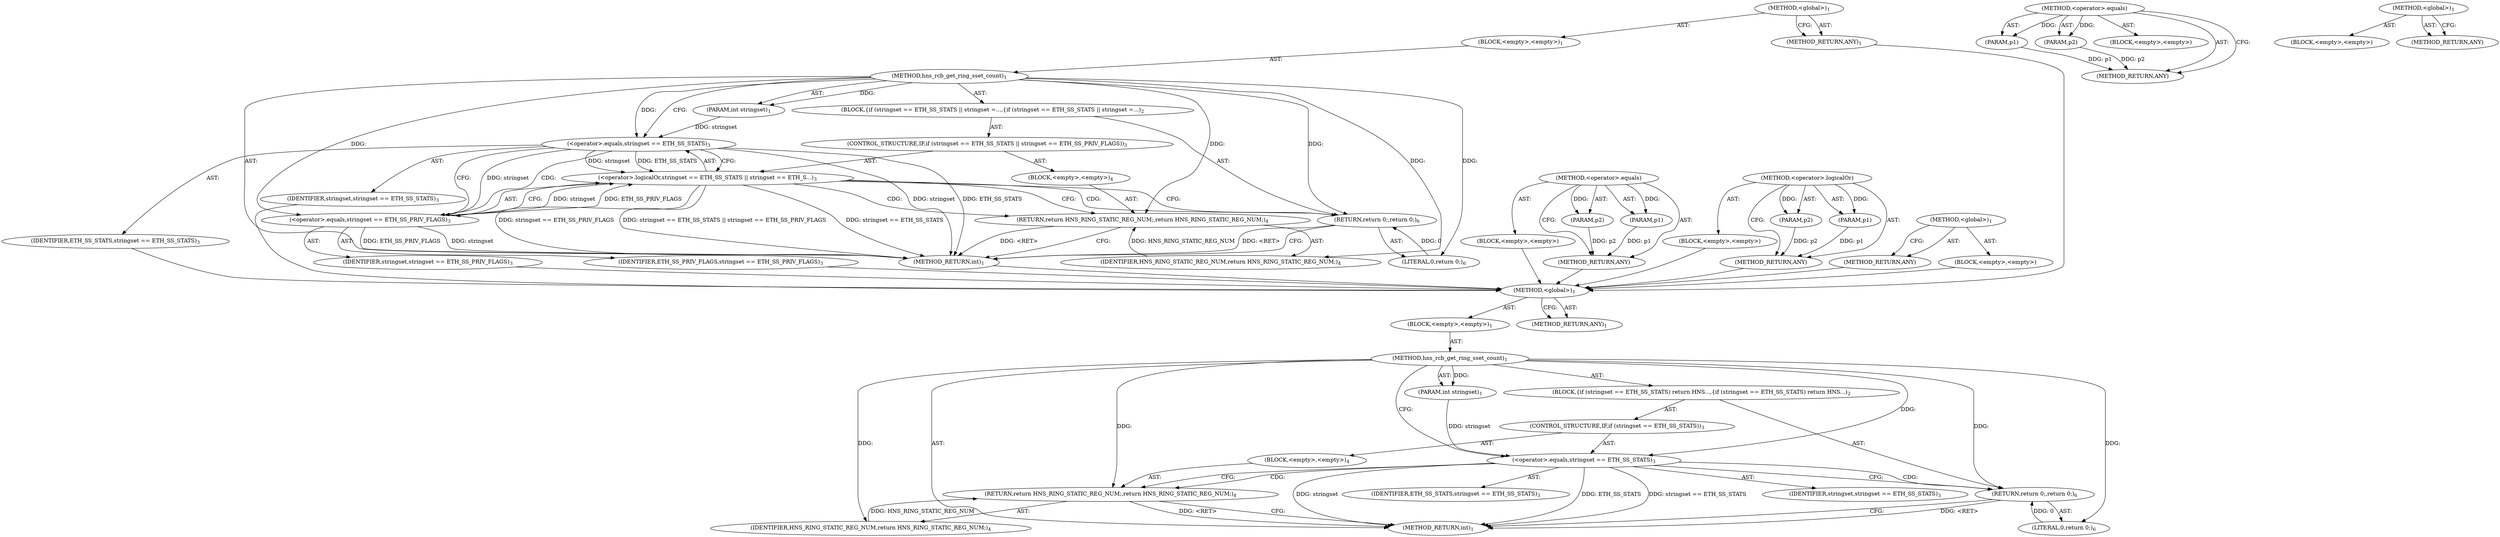 digraph "&lt;global&gt;" {
vulnerable_6 [label=<(METHOD,&lt;global&gt;)<SUB>1</SUB>>];
vulnerable_7 [label=<(BLOCK,&lt;empty&gt;,&lt;empty&gt;)<SUB>1</SUB>>];
vulnerable_8 [label=<(METHOD,hns_rcb_get_ring_sset_count)<SUB>1</SUB>>];
vulnerable_9 [label=<(PARAM,int stringset)<SUB>1</SUB>>];
vulnerable_10 [label=<(BLOCK,{
	if (stringset == ETH_SS_STATS)
 		return HNS...,{
	if (stringset == ETH_SS_STATS)
 		return HNS...)<SUB>2</SUB>>];
vulnerable_11 [label=<(CONTROL_STRUCTURE,IF,if (stringset == ETH_SS_STATS))<SUB>3</SUB>>];
vulnerable_12 [label=<(&lt;operator&gt;.equals,stringset == ETH_SS_STATS)<SUB>3</SUB>>];
vulnerable_13 [label=<(IDENTIFIER,stringset,stringset == ETH_SS_STATS)<SUB>3</SUB>>];
vulnerable_14 [label=<(IDENTIFIER,ETH_SS_STATS,stringset == ETH_SS_STATS)<SUB>3</SUB>>];
vulnerable_15 [label=<(BLOCK,&lt;empty&gt;,&lt;empty&gt;)<SUB>4</SUB>>];
vulnerable_16 [label=<(RETURN,return HNS_RING_STATIC_REG_NUM;,return HNS_RING_STATIC_REG_NUM;)<SUB>4</SUB>>];
vulnerable_17 [label=<(IDENTIFIER,HNS_RING_STATIC_REG_NUM,return HNS_RING_STATIC_REG_NUM;)<SUB>4</SUB>>];
vulnerable_18 [label=<(RETURN,return 0;,return 0;)<SUB>6</SUB>>];
vulnerable_19 [label=<(LITERAL,0,return 0;)<SUB>6</SUB>>];
vulnerable_20 [label=<(METHOD_RETURN,int)<SUB>1</SUB>>];
vulnerable_22 [label=<(METHOD_RETURN,ANY)<SUB>1</SUB>>];
vulnerable_37 [label=<(METHOD,&lt;operator&gt;.equals)>];
vulnerable_38 [label=<(PARAM,p1)>];
vulnerable_39 [label=<(PARAM,p2)>];
vulnerable_40 [label=<(BLOCK,&lt;empty&gt;,&lt;empty&gt;)>];
vulnerable_41 [label=<(METHOD_RETURN,ANY)>];
vulnerable_31 [label=<(METHOD,&lt;global&gt;)<SUB>1</SUB>>];
vulnerable_32 [label=<(BLOCK,&lt;empty&gt;,&lt;empty&gt;)>];
vulnerable_33 [label=<(METHOD_RETURN,ANY)>];
fixed_6 [label=<(METHOD,&lt;global&gt;)<SUB>1</SUB>>];
fixed_7 [label=<(BLOCK,&lt;empty&gt;,&lt;empty&gt;)<SUB>1</SUB>>];
fixed_8 [label=<(METHOD,hns_rcb_get_ring_sset_count)<SUB>1</SUB>>];
fixed_9 [label=<(PARAM,int stringset)<SUB>1</SUB>>];
fixed_10 [label=<(BLOCK,{
	if (stringset == ETH_SS_STATS || stringset =...,{
	if (stringset == ETH_SS_STATS || stringset =...)<SUB>2</SUB>>];
fixed_11 [label=<(CONTROL_STRUCTURE,IF,if (stringset == ETH_SS_STATS || stringset == ETH_SS_PRIV_FLAGS))<SUB>3</SUB>>];
fixed_12 [label=<(&lt;operator&gt;.logicalOr,stringset == ETH_SS_STATS || stringset == ETH_S...)<SUB>3</SUB>>];
fixed_13 [label=<(&lt;operator&gt;.equals,stringset == ETH_SS_STATS)<SUB>3</SUB>>];
fixed_14 [label=<(IDENTIFIER,stringset,stringset == ETH_SS_STATS)<SUB>3</SUB>>];
fixed_15 [label=<(IDENTIFIER,ETH_SS_STATS,stringset == ETH_SS_STATS)<SUB>3</SUB>>];
fixed_16 [label=<(&lt;operator&gt;.equals,stringset == ETH_SS_PRIV_FLAGS)<SUB>3</SUB>>];
fixed_17 [label=<(IDENTIFIER,stringset,stringset == ETH_SS_PRIV_FLAGS)<SUB>3</SUB>>];
fixed_18 [label=<(IDENTIFIER,ETH_SS_PRIV_FLAGS,stringset == ETH_SS_PRIV_FLAGS)<SUB>3</SUB>>];
fixed_19 [label=<(BLOCK,&lt;empty&gt;,&lt;empty&gt;)<SUB>4</SUB>>];
fixed_20 [label=<(RETURN,return HNS_RING_STATIC_REG_NUM;,return HNS_RING_STATIC_REG_NUM;)<SUB>4</SUB>>];
fixed_21 [label=<(IDENTIFIER,HNS_RING_STATIC_REG_NUM,return HNS_RING_STATIC_REG_NUM;)<SUB>4</SUB>>];
fixed_22 [label=<(RETURN,return 0;,return 0;)<SUB>6</SUB>>];
fixed_23 [label=<(LITERAL,0,return 0;)<SUB>6</SUB>>];
fixed_24 [label=<(METHOD_RETURN,int)<SUB>1</SUB>>];
fixed_26 [label=<(METHOD_RETURN,ANY)<SUB>1</SUB>>];
fixed_46 [label=<(METHOD,&lt;operator&gt;.equals)>];
fixed_47 [label=<(PARAM,p1)>];
fixed_48 [label=<(PARAM,p2)>];
fixed_49 [label=<(BLOCK,&lt;empty&gt;,&lt;empty&gt;)>];
fixed_50 [label=<(METHOD_RETURN,ANY)>];
fixed_41 [label=<(METHOD,&lt;operator&gt;.logicalOr)>];
fixed_42 [label=<(PARAM,p1)>];
fixed_43 [label=<(PARAM,p2)>];
fixed_44 [label=<(BLOCK,&lt;empty&gt;,&lt;empty&gt;)>];
fixed_45 [label=<(METHOD_RETURN,ANY)>];
fixed_35 [label=<(METHOD,&lt;global&gt;)<SUB>1</SUB>>];
fixed_36 [label=<(BLOCK,&lt;empty&gt;,&lt;empty&gt;)>];
fixed_37 [label=<(METHOD_RETURN,ANY)>];
vulnerable_6 -> vulnerable_7  [key=0, label="AST: "];
vulnerable_6 -> vulnerable_22  [key=0, label="AST: "];
vulnerable_6 -> vulnerable_22  [key=1, label="CFG: "];
vulnerable_7 -> vulnerable_8  [key=0, label="AST: "];
vulnerable_8 -> vulnerable_9  [key=0, label="AST: "];
vulnerable_8 -> vulnerable_9  [key=1, label="DDG: "];
vulnerable_8 -> vulnerable_10  [key=0, label="AST: "];
vulnerable_8 -> vulnerable_20  [key=0, label="AST: "];
vulnerable_8 -> vulnerable_12  [key=0, label="CFG: "];
vulnerable_8 -> vulnerable_12  [key=1, label="DDG: "];
vulnerable_8 -> vulnerable_18  [key=0, label="DDG: "];
vulnerable_8 -> vulnerable_19  [key=0, label="DDG: "];
vulnerable_8 -> vulnerable_16  [key=0, label="DDG: "];
vulnerable_8 -> vulnerable_17  [key=0, label="DDG: "];
vulnerable_9 -> vulnerable_12  [key=0, label="DDG: stringset"];
vulnerable_10 -> vulnerable_11  [key=0, label="AST: "];
vulnerable_10 -> vulnerable_18  [key=0, label="AST: "];
vulnerable_11 -> vulnerable_12  [key=0, label="AST: "];
vulnerable_11 -> vulnerable_15  [key=0, label="AST: "];
vulnerable_12 -> vulnerable_13  [key=0, label="AST: "];
vulnerable_12 -> vulnerable_14  [key=0, label="AST: "];
vulnerable_12 -> vulnerable_16  [key=0, label="CFG: "];
vulnerable_12 -> vulnerable_16  [key=1, label="CDG: "];
vulnerable_12 -> vulnerable_18  [key=0, label="CFG: "];
vulnerable_12 -> vulnerable_18  [key=1, label="CDG: "];
vulnerable_12 -> vulnerable_20  [key=0, label="DDG: stringset"];
vulnerable_12 -> vulnerable_20  [key=1, label="DDG: stringset == ETH_SS_STATS"];
vulnerable_12 -> vulnerable_20  [key=2, label="DDG: ETH_SS_STATS"];
vulnerable_15 -> vulnerable_16  [key=0, label="AST: "];
vulnerable_16 -> vulnerable_17  [key=0, label="AST: "];
vulnerable_16 -> vulnerable_20  [key=0, label="CFG: "];
vulnerable_16 -> vulnerable_20  [key=1, label="DDG: &lt;RET&gt;"];
vulnerable_17 -> vulnerable_16  [key=0, label="DDG: HNS_RING_STATIC_REG_NUM"];
vulnerable_18 -> vulnerable_19  [key=0, label="AST: "];
vulnerable_18 -> vulnerable_20  [key=0, label="CFG: "];
vulnerable_18 -> vulnerable_20  [key=1, label="DDG: &lt;RET&gt;"];
vulnerable_19 -> vulnerable_18  [key=0, label="DDG: 0"];
vulnerable_37 -> vulnerable_38  [key=0, label="AST: "];
vulnerable_37 -> vulnerable_38  [key=1, label="DDG: "];
vulnerable_37 -> vulnerable_40  [key=0, label="AST: "];
vulnerable_37 -> vulnerable_39  [key=0, label="AST: "];
vulnerable_37 -> vulnerable_39  [key=1, label="DDG: "];
vulnerable_37 -> vulnerable_41  [key=0, label="AST: "];
vulnerable_37 -> vulnerable_41  [key=1, label="CFG: "];
vulnerable_38 -> vulnerable_41  [key=0, label="DDG: p1"];
vulnerable_39 -> vulnerable_41  [key=0, label="DDG: p2"];
vulnerable_31 -> vulnerable_32  [key=0, label="AST: "];
vulnerable_31 -> vulnerable_33  [key=0, label="AST: "];
vulnerable_31 -> vulnerable_33  [key=1, label="CFG: "];
fixed_6 -> fixed_7  [key=0, label="AST: "];
fixed_6 -> fixed_26  [key=0, label="AST: "];
fixed_6 -> fixed_26  [key=1, label="CFG: "];
fixed_7 -> fixed_8  [key=0, label="AST: "];
fixed_8 -> fixed_9  [key=0, label="AST: "];
fixed_8 -> fixed_9  [key=1, label="DDG: "];
fixed_8 -> fixed_10  [key=0, label="AST: "];
fixed_8 -> fixed_24  [key=0, label="AST: "];
fixed_8 -> fixed_13  [key=0, label="CFG: "];
fixed_8 -> fixed_13  [key=1, label="DDG: "];
fixed_8 -> fixed_22  [key=0, label="DDG: "];
fixed_8 -> fixed_23  [key=0, label="DDG: "];
fixed_8 -> fixed_20  [key=0, label="DDG: "];
fixed_8 -> fixed_16  [key=0, label="DDG: "];
fixed_8 -> fixed_21  [key=0, label="DDG: "];
fixed_9 -> fixed_13  [key=0, label="DDG: stringset"];
fixed_10 -> fixed_11  [key=0, label="AST: "];
fixed_10 -> fixed_22  [key=0, label="AST: "];
fixed_11 -> fixed_12  [key=0, label="AST: "];
fixed_11 -> fixed_19  [key=0, label="AST: "];
fixed_12 -> fixed_13  [key=0, label="AST: "];
fixed_12 -> fixed_16  [key=0, label="AST: "];
fixed_12 -> fixed_20  [key=0, label="CFG: "];
fixed_12 -> fixed_20  [key=1, label="CDG: "];
fixed_12 -> fixed_22  [key=0, label="CFG: "];
fixed_12 -> fixed_22  [key=1, label="CDG: "];
fixed_12 -> fixed_24  [key=0, label="DDG: stringset == ETH_SS_STATS"];
fixed_12 -> fixed_24  [key=1, label="DDG: stringset == ETH_SS_PRIV_FLAGS"];
fixed_12 -> fixed_24  [key=2, label="DDG: stringset == ETH_SS_STATS || stringset == ETH_SS_PRIV_FLAGS"];
fixed_13 -> fixed_14  [key=0, label="AST: "];
fixed_13 -> fixed_15  [key=0, label="AST: "];
fixed_13 -> fixed_12  [key=0, label="CFG: "];
fixed_13 -> fixed_12  [key=1, label="DDG: stringset"];
fixed_13 -> fixed_12  [key=2, label="DDG: ETH_SS_STATS"];
fixed_13 -> fixed_16  [key=0, label="CFG: "];
fixed_13 -> fixed_16  [key=1, label="DDG: stringset"];
fixed_13 -> fixed_16  [key=2, label="CDG: "];
fixed_13 -> fixed_24  [key=0, label="DDG: stringset"];
fixed_13 -> fixed_24  [key=1, label="DDG: ETH_SS_STATS"];
fixed_14 -> vulnerable_6  [key=0];
fixed_15 -> vulnerable_6  [key=0];
fixed_16 -> fixed_17  [key=0, label="AST: "];
fixed_16 -> fixed_18  [key=0, label="AST: "];
fixed_16 -> fixed_12  [key=0, label="CFG: "];
fixed_16 -> fixed_12  [key=1, label="DDG: stringset"];
fixed_16 -> fixed_12  [key=2, label="DDG: ETH_SS_PRIV_FLAGS"];
fixed_16 -> fixed_24  [key=0, label="DDG: stringset"];
fixed_16 -> fixed_24  [key=1, label="DDG: ETH_SS_PRIV_FLAGS"];
fixed_17 -> vulnerable_6  [key=0];
fixed_18 -> vulnerable_6  [key=0];
fixed_19 -> fixed_20  [key=0, label="AST: "];
fixed_20 -> fixed_21  [key=0, label="AST: "];
fixed_20 -> fixed_24  [key=0, label="CFG: "];
fixed_20 -> fixed_24  [key=1, label="DDG: &lt;RET&gt;"];
fixed_21 -> fixed_20  [key=0, label="DDG: HNS_RING_STATIC_REG_NUM"];
fixed_22 -> fixed_23  [key=0, label="AST: "];
fixed_22 -> fixed_24  [key=0, label="CFG: "];
fixed_22 -> fixed_24  [key=1, label="DDG: &lt;RET&gt;"];
fixed_23 -> fixed_22  [key=0, label="DDG: 0"];
fixed_24 -> vulnerable_6  [key=0];
fixed_26 -> vulnerable_6  [key=0];
fixed_46 -> fixed_47  [key=0, label="AST: "];
fixed_46 -> fixed_47  [key=1, label="DDG: "];
fixed_46 -> fixed_49  [key=0, label="AST: "];
fixed_46 -> fixed_48  [key=0, label="AST: "];
fixed_46 -> fixed_48  [key=1, label="DDG: "];
fixed_46 -> fixed_50  [key=0, label="AST: "];
fixed_46 -> fixed_50  [key=1, label="CFG: "];
fixed_47 -> fixed_50  [key=0, label="DDG: p1"];
fixed_48 -> fixed_50  [key=0, label="DDG: p2"];
fixed_49 -> vulnerable_6  [key=0];
fixed_50 -> vulnerable_6  [key=0];
fixed_41 -> fixed_42  [key=0, label="AST: "];
fixed_41 -> fixed_42  [key=1, label="DDG: "];
fixed_41 -> fixed_44  [key=0, label="AST: "];
fixed_41 -> fixed_43  [key=0, label="AST: "];
fixed_41 -> fixed_43  [key=1, label="DDG: "];
fixed_41 -> fixed_45  [key=0, label="AST: "];
fixed_41 -> fixed_45  [key=1, label="CFG: "];
fixed_42 -> fixed_45  [key=0, label="DDG: p1"];
fixed_43 -> fixed_45  [key=0, label="DDG: p2"];
fixed_44 -> vulnerable_6  [key=0];
fixed_45 -> vulnerable_6  [key=0];
fixed_35 -> fixed_36  [key=0, label="AST: "];
fixed_35 -> fixed_37  [key=0, label="AST: "];
fixed_35 -> fixed_37  [key=1, label="CFG: "];
fixed_36 -> vulnerable_6  [key=0];
fixed_37 -> vulnerable_6  [key=0];
}
